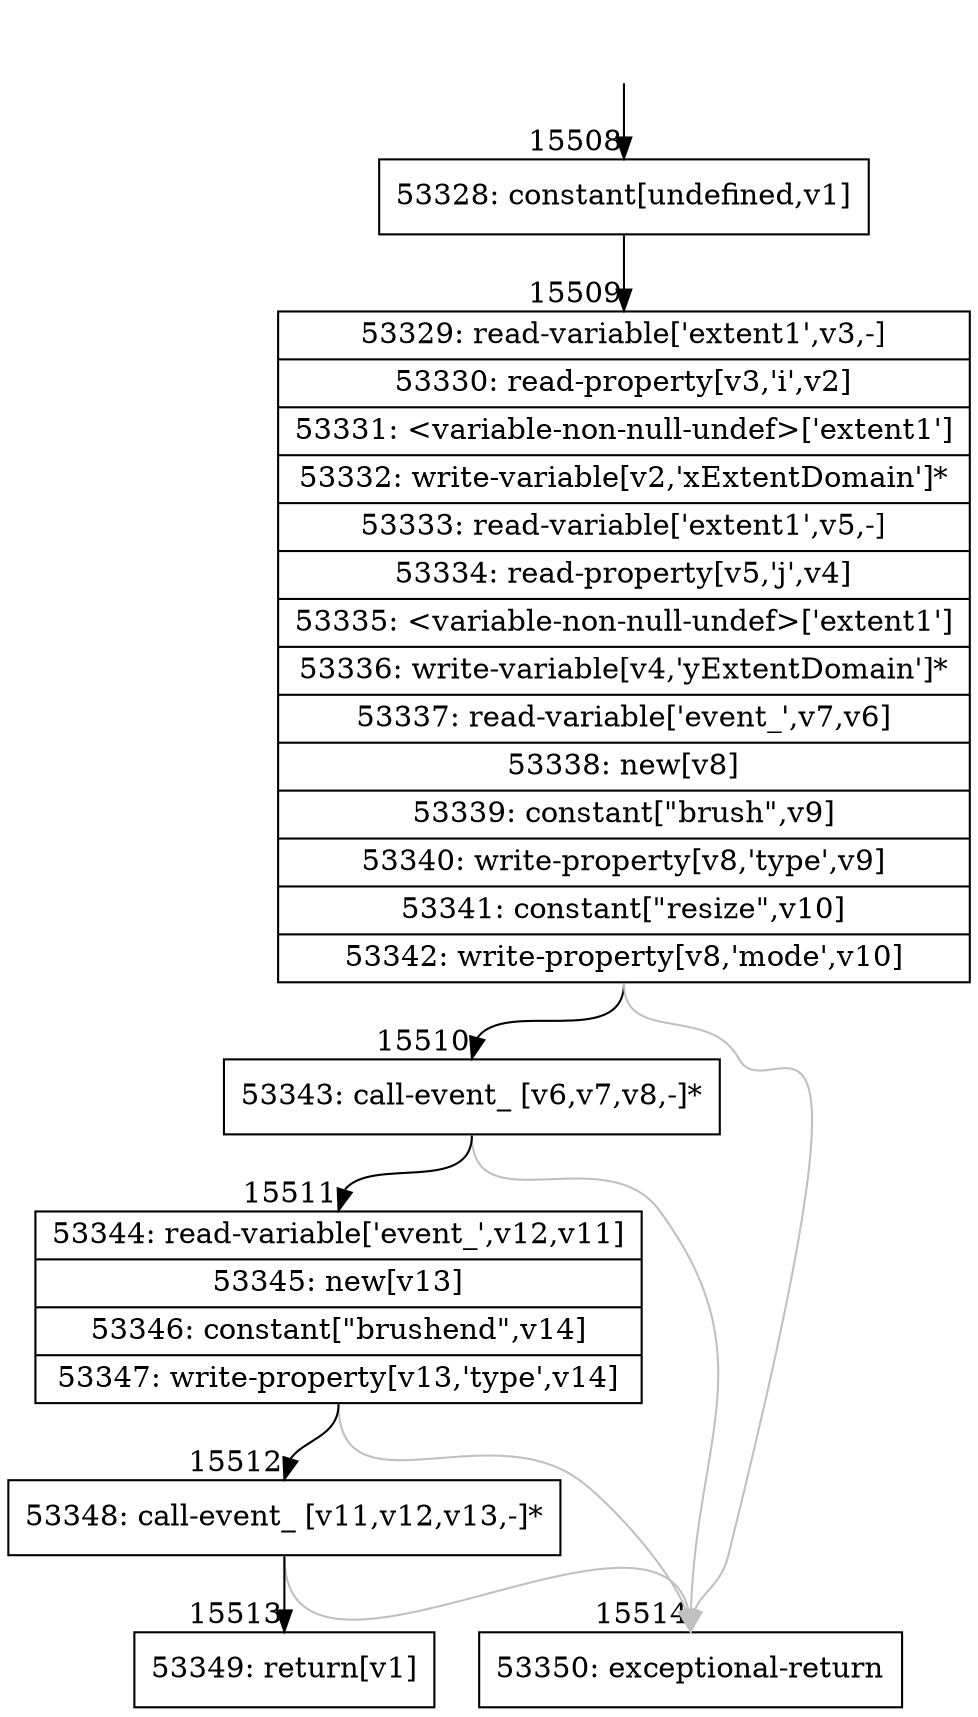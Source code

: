 digraph {
rankdir="TD"
BB_entry1442[shape=none,label=""];
BB_entry1442 -> BB15508 [tailport=s, headport=n, headlabel="    15508"]
BB15508 [shape=record label="{53328: constant[undefined,v1]}" ] 
BB15508 -> BB15509 [tailport=s, headport=n, headlabel="      15509"]
BB15509 [shape=record label="{53329: read-variable['extent1',v3,-]|53330: read-property[v3,'i',v2]|53331: \<variable-non-null-undef\>['extent1']|53332: write-variable[v2,'xExtentDomain']*|53333: read-variable['extent1',v5,-]|53334: read-property[v5,'j',v4]|53335: \<variable-non-null-undef\>['extent1']|53336: write-variable[v4,'yExtentDomain']*|53337: read-variable['event_',v7,v6]|53338: new[v8]|53339: constant[\"brush\",v9]|53340: write-property[v8,'type',v9]|53341: constant[\"resize\",v10]|53342: write-property[v8,'mode',v10]}" ] 
BB15509 -> BB15510 [tailport=s, headport=n, headlabel="      15510"]
BB15509 -> BB15514 [tailport=s, headport=n, color=gray, headlabel="      15514"]
BB15510 [shape=record label="{53343: call-event_ [v6,v7,v8,-]*}" ] 
BB15510 -> BB15511 [tailport=s, headport=n, headlabel="      15511"]
BB15510 -> BB15514 [tailport=s, headport=n, color=gray]
BB15511 [shape=record label="{53344: read-variable['event_',v12,v11]|53345: new[v13]|53346: constant[\"brushend\",v14]|53347: write-property[v13,'type',v14]}" ] 
BB15511 -> BB15512 [tailport=s, headport=n, headlabel="      15512"]
BB15511 -> BB15514 [tailport=s, headport=n, color=gray]
BB15512 [shape=record label="{53348: call-event_ [v11,v12,v13,-]*}" ] 
BB15512 -> BB15513 [tailport=s, headport=n, headlabel="      15513"]
BB15512 -> BB15514 [tailport=s, headport=n, color=gray]
BB15513 [shape=record label="{53349: return[v1]}" ] 
BB15514 [shape=record label="{53350: exceptional-return}" ] 
//#$~ 9109
}
